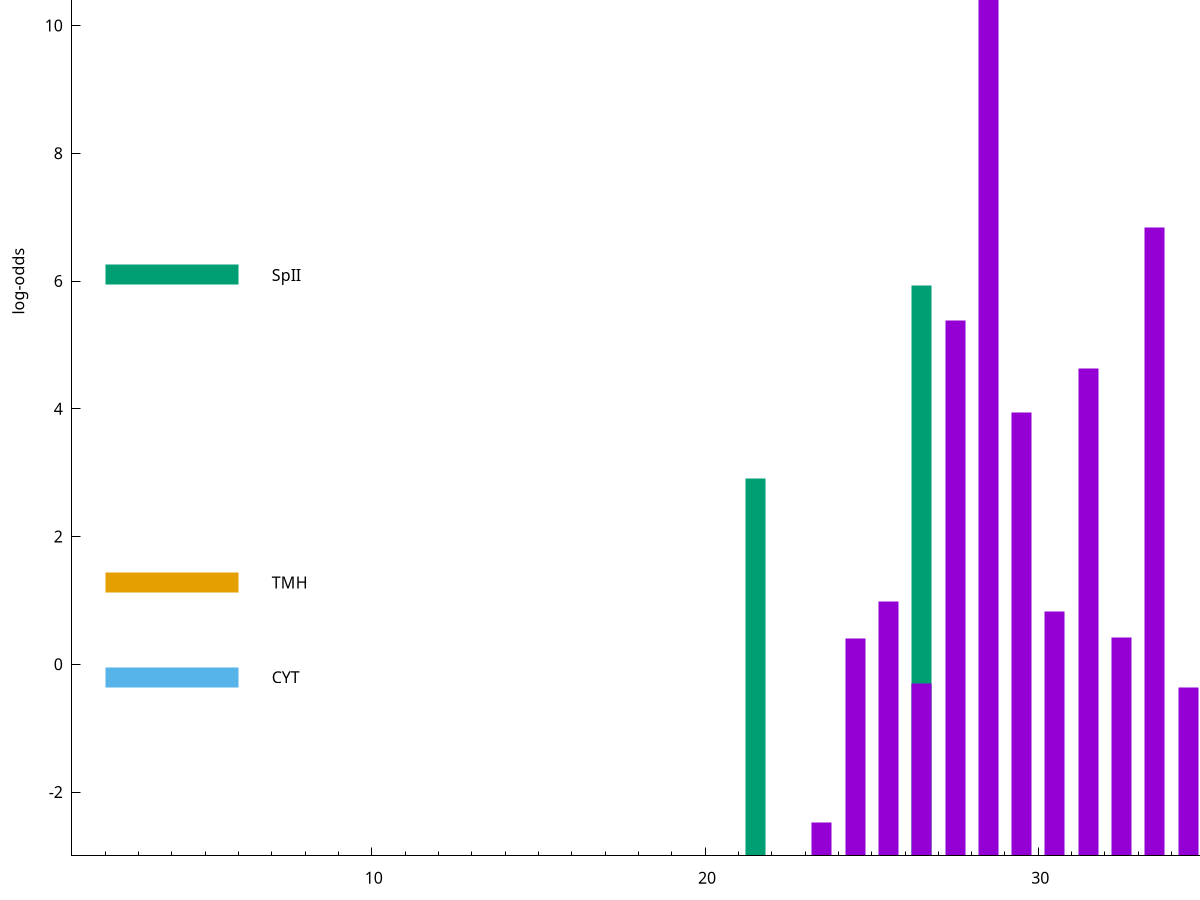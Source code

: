 set title "LipoP predictions for SRR4017833.gff"
set size 2., 1.4
set xrange [1:70] 
set mxtics 10
set yrange [-3:15]
set y2range [0:18]
set ylabel "log-odds"
set term postscript eps color solid "Helvetica" 30
set output "SRR4017833.gff172.eps"
set arrow from 2,11.5882 to 6,11.5882 nohead lt 1 lw 20
set label "SpI" at 7,11.5882
set arrow from 2,6.09658 to 6,6.09658 nohead lt 2 lw 20
set label "SpII" at 7,6.09658
set arrow from 2,1.27929 to 6,1.27929 nohead lt 4 lw 20
set label "TMH" at 7,1.27929
set arrow from 2,-0.200913 to 6,-0.200913 nohead lt 3 lw 20
set label "CYT" at 7,-0.200913
set arrow from 2,11.5882 to 6,11.5882 nohead lt 1 lw 20
set label "SpI" at 7,11.5882
# NOTE: The scores below are the log-odds scores with the threshold
# NOTE: subtracted (a hack to make gnuplot make the histogram all
# NOTE: look nice).
plot "-" axes x1y2 title "" with impulses lt 2 lw 20, "-" axes x1y2 title "" with impulses lt 1 lw 20
26.500000 8.928740
21.500000 5.909860
e
28.500000 14.487400
33.500000 9.842810
27.500000 8.377040
31.500000 7.626410
29.500000 6.940280
35.500000 4.302600
25.500000 3.983247
30.500000 3.826108
32.500000 3.426585
24.500000 3.401337
26.500000 2.703360
34.500000 2.630327
37.500000 1.720520
23.500000 0.523570
38.500000 0.295500
e
exit
